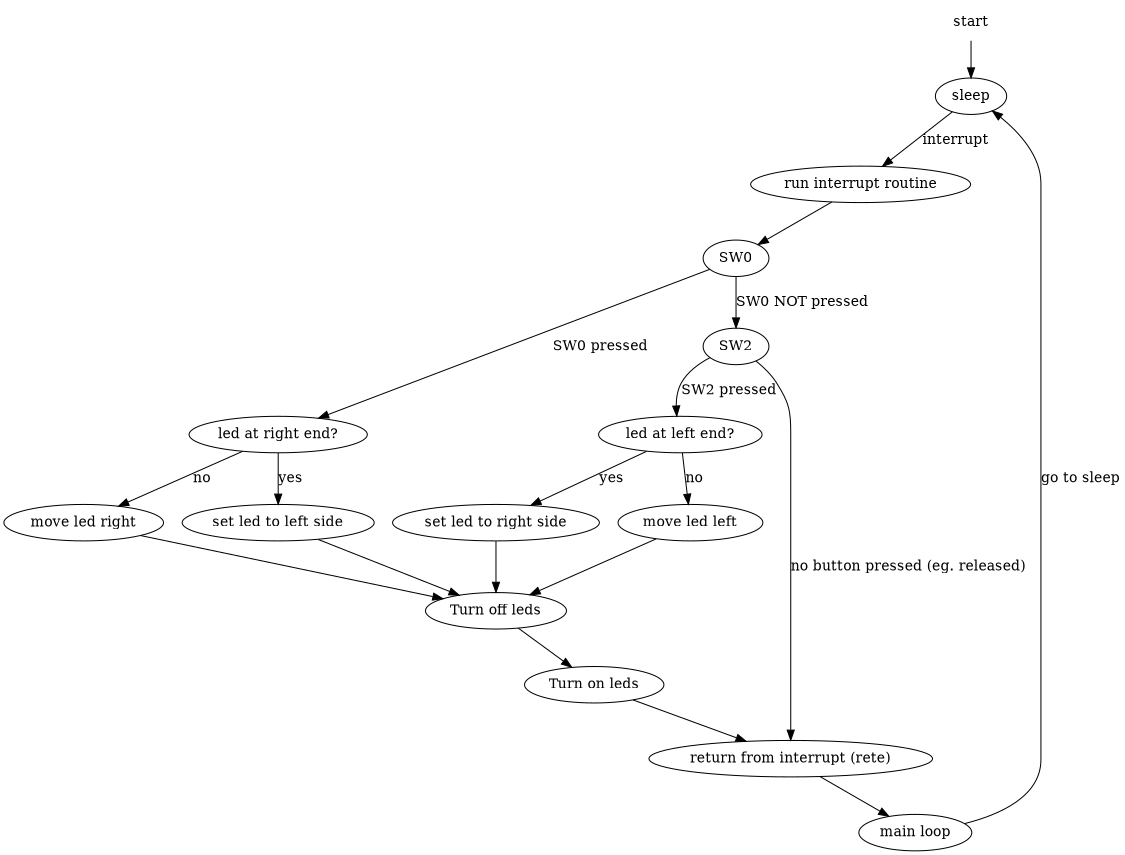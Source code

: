 digraph G {
	layout=dot
	
	rankdir=TB // direction, Left-to-Right, TB = top-bottom
	size="7.5,10"
	start [shape=plaintext] // no shape for this node, just text
	start -> S0 
	S0 [label="sleep"]
	
	S2 [label="run interrupt routine"]
	S0 -> S2 [label="interrupt"]
	
	S2 -> SW0 	
	SW0 -> SW2 [label="SW0 NOT pressed"]
	
	S5 [label="led at right end?"]
	S6 [label="led at left end?"]
	SW0 -> S5 [label="SW0 pressed"]
	SW2 -> S6 [label="SW2 pressed"]
	SW2 -> S15 [label="no button pressed (eg. released)"]

	S5 -> S7 [label="yes"]
	S6 -> S8 [label="yes"]

//	S11 [label="set leds to left side"]
//	S12 [label="set leds to right side"]
//	S7 -> S11
//	S8 -> S12
	S7 [label="set led to left side"]
	S8 [label="set led to right side"]

	
	S9 [label="move led right"]
	S10 [label="move led left"]
	S5 -> S9 [label="no"]
	S6 -> S10 [label="no"]


	S13 [label="Turn off leds"]
	S7  -> S13
	S8  -> S13
	S9  -> S13
	S10 -> S13
	
	S14 [label="Turn on leds"]
	S13 -> S14

	S15 [label="return from interrupt (rete)"]
	S14 -> S15
	S16 [label="main loop"]
	S15 -> S16
	S16 -> S0 [label="go to sleep"]

//	S6 [peripheries=2]
//	S7 [peripheries=2]
	
}
